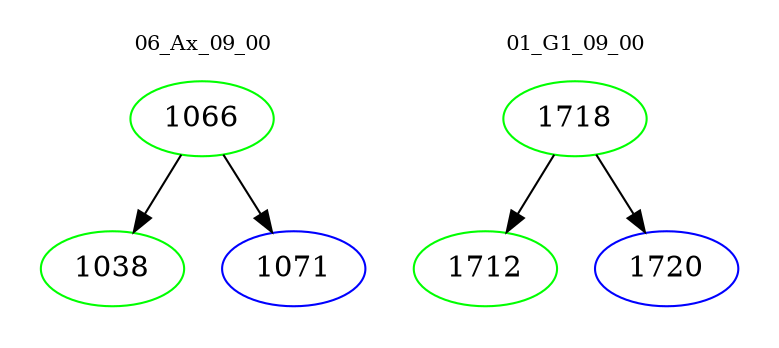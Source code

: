 digraph{
subgraph cluster_0 {
color = white
label = "06_Ax_09_00";
fontsize=10;
T0_1066 [label="1066", color="green"]
T0_1066 -> T0_1038 [color="black"]
T0_1038 [label="1038", color="green"]
T0_1066 -> T0_1071 [color="black"]
T0_1071 [label="1071", color="blue"]
}
subgraph cluster_1 {
color = white
label = "01_G1_09_00";
fontsize=10;
T1_1718 [label="1718", color="green"]
T1_1718 -> T1_1712 [color="black"]
T1_1712 [label="1712", color="green"]
T1_1718 -> T1_1720 [color="black"]
T1_1720 [label="1720", color="blue"]
}
}

